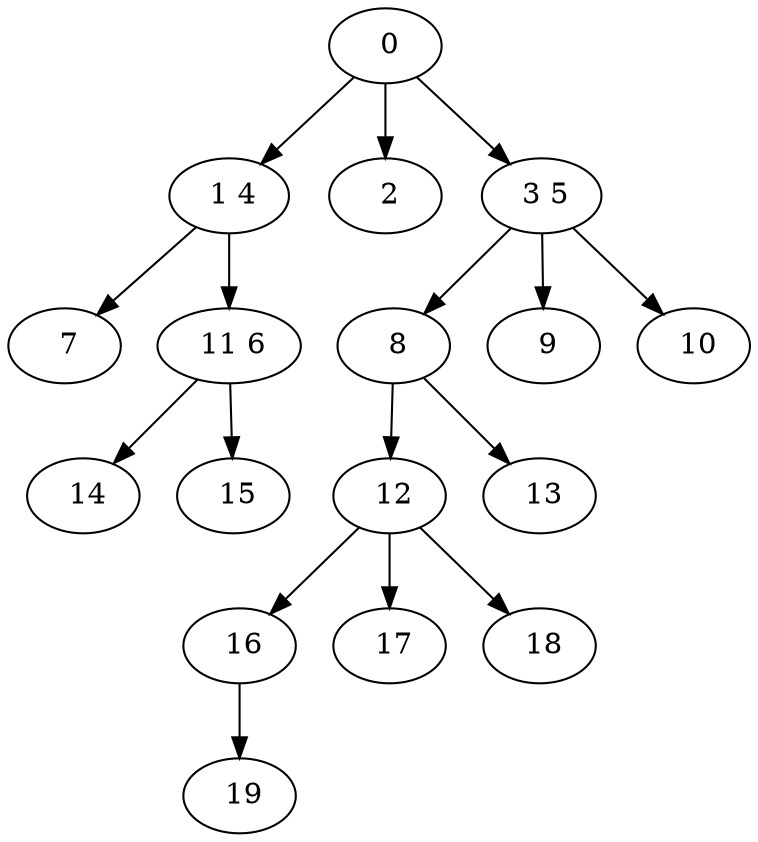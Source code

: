 digraph mytree {
" 0" -> " 1 4";
" 0" -> " 2";
" 0" -> " 3 5";
" 1 4" -> " 7";
" 1 4" -> " 11 6";
" 2";
" 3 5" -> " 8";
" 3 5" -> " 9";
" 3 5" -> " 10";
" 7";
" 11 6" -> " 14";
" 11 6" -> " 15";
" 8" -> " 12";
" 8" -> " 13";
" 9";
" 10";
" 12" -> " 16";
" 12" -> " 17";
" 12" -> " 18";
" 13";
" 16" -> " 19";
" 17";
" 18";
" 19";
" 14";
" 15";
}
